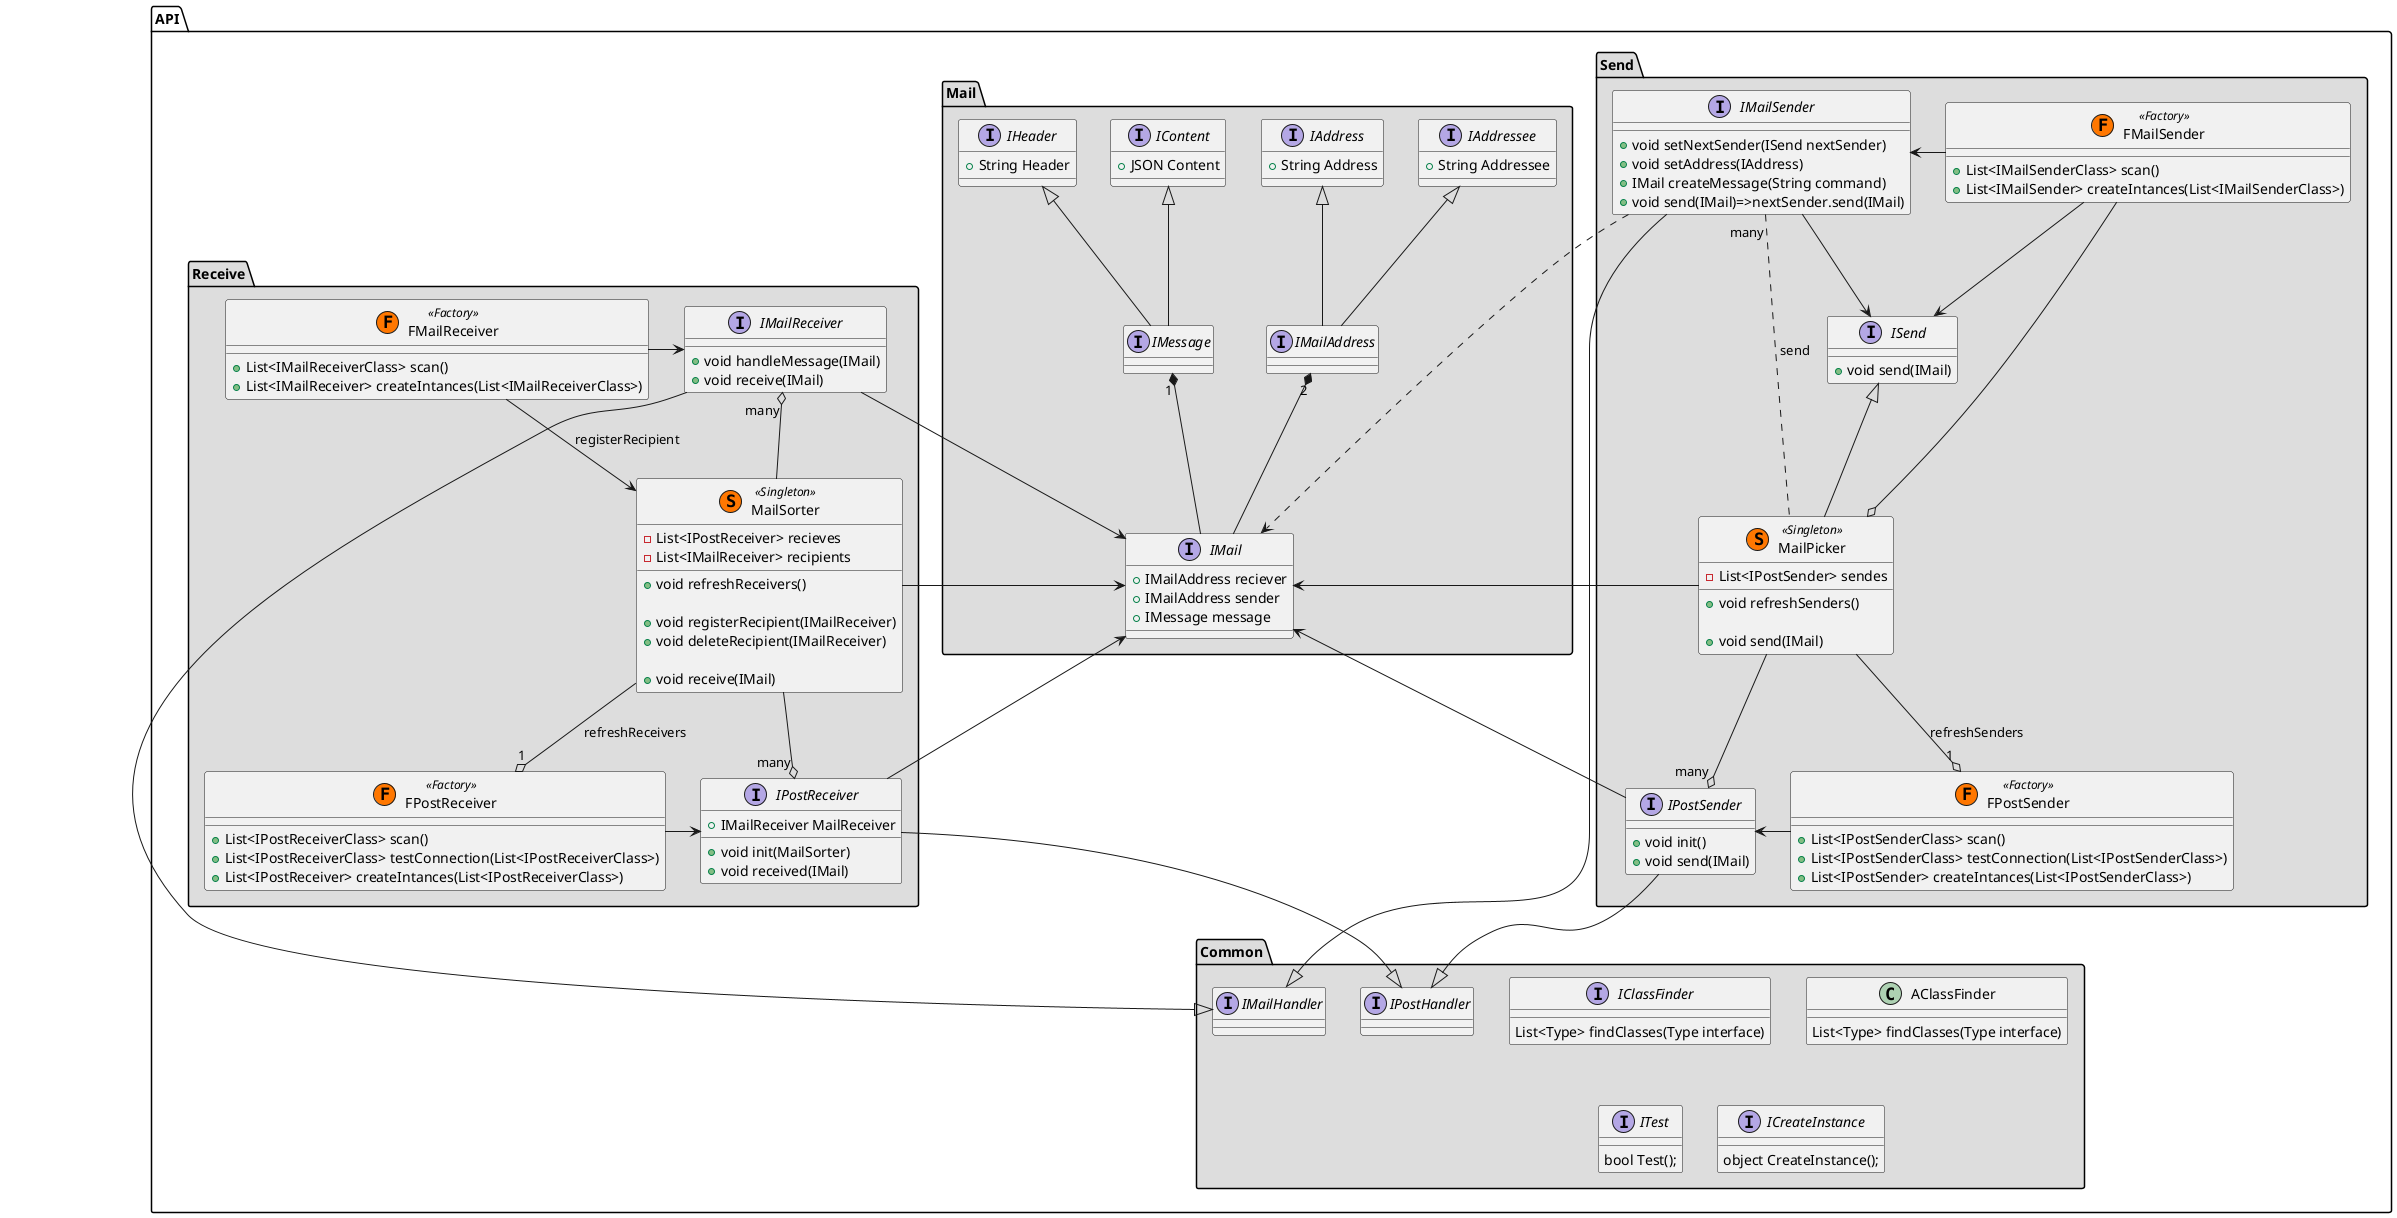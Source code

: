 @startuml
scale 1
' skinparam classAttributeIconSize 0

namespace API.Mail #DDDDDD {
    IMailAddress "2" *-- IMail
    IMessage "1" *-- IMail

    IContent <|-- IMessage
    IHeader <|-- IMessage
    IAddressee <|-- IMailAddress
    IAddress <|-- IMailAddress

    interface IAddress
    {
        + String Address 
    }
    interface IAddressee
    {
        + String Addressee
    } 

    interface IMailAddress
    {
    }

    interface IHeader
    {
        + String Header 
    }
    interface IContent
    {
        + JSON Content
    }
    interface IMessage
    {
    }
    interface IMail
    {
        + IMailAddress reciever
        + IMailAddress sender
        + IMessage message
    }
}

namespace API.Send #DDDDDD {
    interface ISend
    {
        + void send(IMail)
    }
    interface IMailSender
    {
        + void setNextSender(ISend nextSender)
        + void setAddress(IAddress)
        + IMail createMessage(String command)
        + void send(IMail)=>nextSender.send(IMail)
    }
    class MailPicker << (S,#FF7700) Singleton >>
    {
        - List<IPostSender> sendes
        + void refreshSenders()

        + void send(IMail)
    }
    interface IPostSender
    {
        + void init()
        + void send(IMail)
    }
    class FMailSender << (F,#FF7700) Factory >>
    {
        + List<IMailSenderClass> scan()
        + List<IMailSender> createIntances(List<IMailSenderClass>)
    }
    class FPostSender << (F,#FF7700) Factory >>
    {
        + List<IPostSenderClass> scan()
        + List<IPostSenderClass> testConnection(List<IPostSenderClass>)
        + List<IPostSender> createIntances(List<IPostSenderClass>)
    }
    IMailSender --> ISend
    ISend <|-- MailPicker
    FMailSender --o MailPicker
    FMailSender --> ISend
    FMailSender -> IMailSender
    IMailSender ..> API.Mail.IMail
    IMailSender "many" .. MailPicker :send
    MailPicker --> API.Mail.IMail
    MailPicker --o "1" FPostSender :refreshSenders
    MailPicker --o "many" IPostSender
    API.Mail.IMail <-- IPostSender
    IPostSender <- FPostSender
}


namespace API.Receive #DDDDDD {
    interface IMailReceiver
    {
        + void handleMessage(IMail)
        + void receive(IMail)
    }
    class MailSorter << (S,#FF7700) Singleton >>
    {
        - List<IPostReceiver> recieves
        - List<IMailReceiver> recipients
        + void refreshReceivers()
 
        + void registerRecipient(IMailReceiver)
        + void deleteRecipient(IMailReceiver)

       + void receive(IMail)
    }
    interface IPostReceiver
    {
        + IMailReceiver MailReceiver
        + void init(MailSorter)
        + void received(IMail)
    }
    class FMailReceiver << (F,#FF7700) Factory >>
    {
        + List<IMailReceiverClass> scan()
        + List<IMailReceiver> createIntances(List<IMailReceiverClass>)
    }
    class FPostReceiver << (F,#FF7700) Factory >>
    {
        + List<IPostReceiverClass> scan()
        + List<IPostReceiverClass> testConnection(List<IPostReceiverClass>)
        + List<IPostReceiver> createIntances(List<IPostReceiverClass>)
    }
    FMailReceiver --> MailSorter : registerRecipient
    IMailReceiver <- FMailReceiver
    IMailReceiver --> API.Mail.IMail
    IMailReceiver "many" o-- MailSorter
    MailSorter --> API.Mail.IMail
    MailSorter --o "1" FPostReceiver : refreshReceivers
    MailSorter --o "many" IPostReceiver
    API.Mail.IMail <-- IPostReceiver
    IPostReceiver <- FPostReceiver
}

namespace API.Common #DDDDDD {
    interface IClassFinder
    {
        List<Type> findClasses(Type interface)
    }
    class AClassFinder
    {
        List<Type> findClasses(Type interface)
    }
    interface ITest
    {
        bool Test();
    }
    interface ICreateInstance
    {
        object CreateInstance();
    }
    interface IMailHandler
    {
    }
    IMailHandler <|-- IMailReceiver
    IMailHandler <|-- IMailSender
    interface IPostHandler
    {
    }
    IPostReceiver --|> IPostHandler
    IPostSender  --|> IPostHandler

}







@enduml